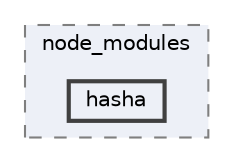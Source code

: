 digraph "C:/Users/arisc/OneDrive/Documents/GitHub/FINAL/EcoEats-Project/node_modules/hasha"
{
 // LATEX_PDF_SIZE
  bgcolor="transparent";
  edge [fontname=Helvetica,fontsize=10,labelfontname=Helvetica,labelfontsize=10];
  node [fontname=Helvetica,fontsize=10,shape=box,height=0.2,width=0.4];
  compound=true
  subgraph clusterdir_5091f2b68170d33f954320199e2fed0a {
    graph [ bgcolor="#edf0f7", pencolor="grey50", label="node_modules", fontname=Helvetica,fontsize=10 style="filled,dashed", URL="dir_5091f2b68170d33f954320199e2fed0a.html",tooltip=""]
  dir_a8b721d7501e96ed8e3eac0945055569 [label="hasha", fillcolor="#edf0f7", color="grey25", style="filled,bold", URL="dir_a8b721d7501e96ed8e3eac0945055569.html",tooltip=""];
  }
}
